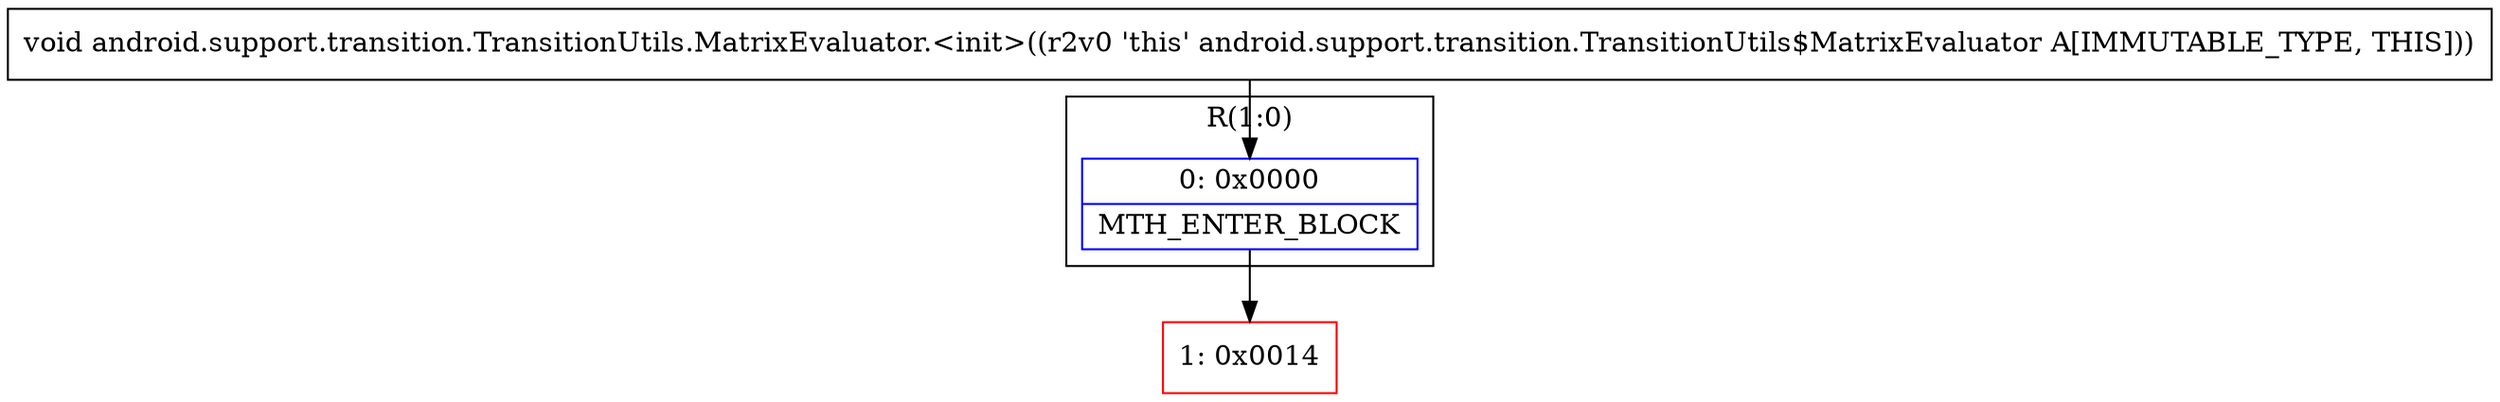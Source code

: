 digraph "CFG forandroid.support.transition.TransitionUtils.MatrixEvaluator.\<init\>()V" {
subgraph cluster_Region_624764667 {
label = "R(1:0)";
node [shape=record,color=blue];
Node_0 [shape=record,label="{0\:\ 0x0000|MTH_ENTER_BLOCK\l}"];
}
Node_1 [shape=record,color=red,label="{1\:\ 0x0014}"];
MethodNode[shape=record,label="{void android.support.transition.TransitionUtils.MatrixEvaluator.\<init\>((r2v0 'this' android.support.transition.TransitionUtils$MatrixEvaluator A[IMMUTABLE_TYPE, THIS])) }"];
MethodNode -> Node_0;
Node_0 -> Node_1;
}

